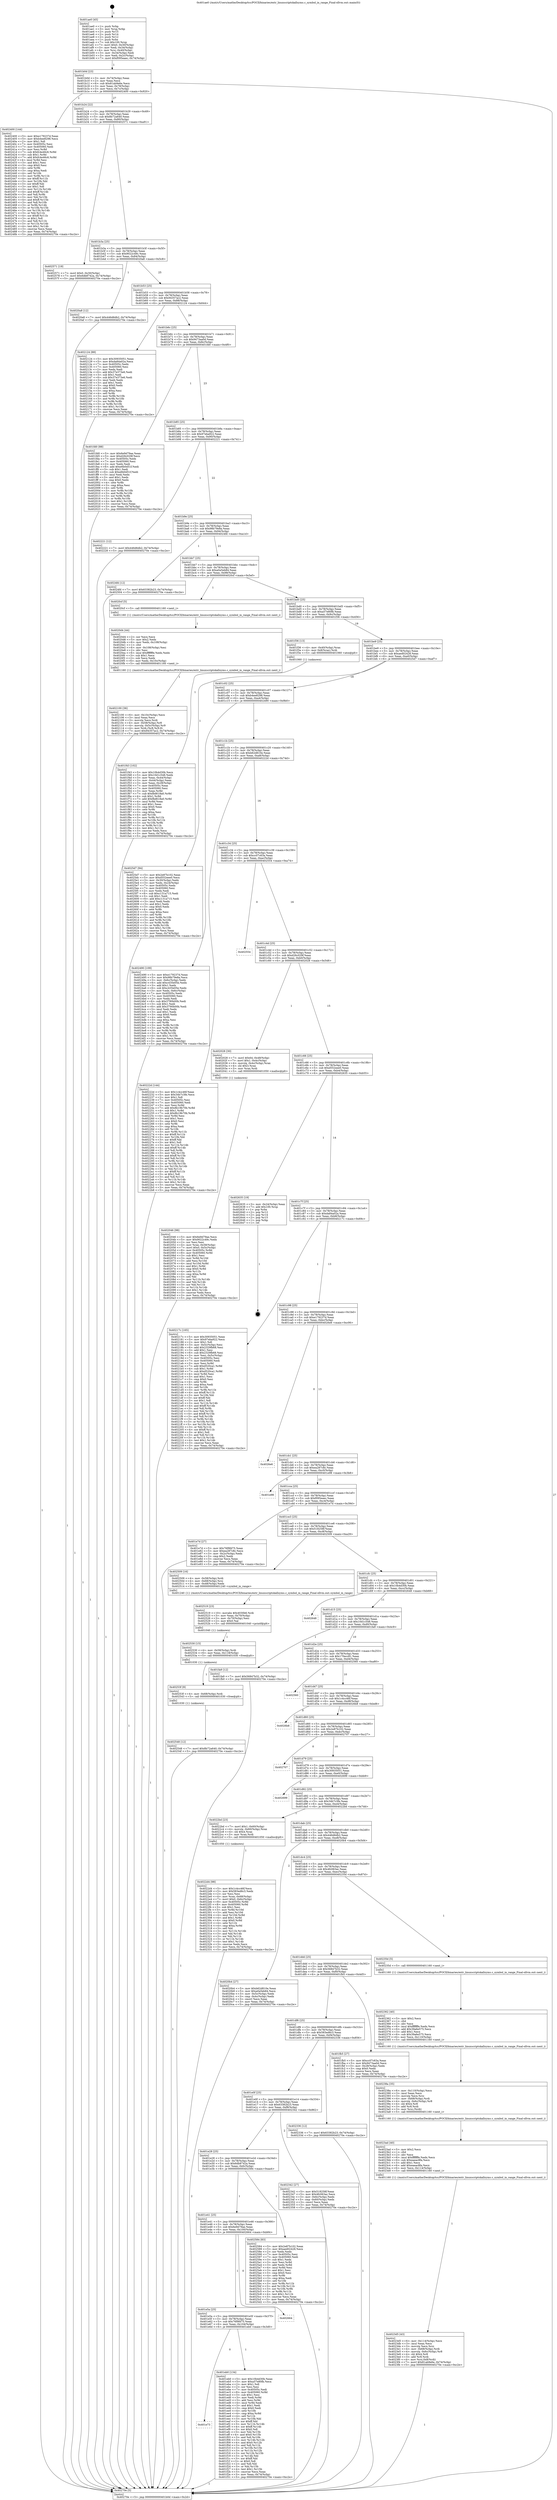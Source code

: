 digraph "0x401ae0" {
  label = "0x401ae0 (/mnt/c/Users/mathe/Desktop/tcc/POCII/binaries/extr_linuxscriptskallsyms.c_symbol_in_range_Final-ollvm.out::main(0))"
  labelloc = "t"
  node[shape=record]

  Entry [label="",width=0.3,height=0.3,shape=circle,fillcolor=black,style=filled]
  "0x401b0d" [label="{
     0x401b0d [23]\l
     | [instrs]\l
     &nbsp;&nbsp;0x401b0d \<+3\>: mov -0x74(%rbp),%eax\l
     &nbsp;&nbsp;0x401b10 \<+2\>: mov %eax,%ecx\l
     &nbsp;&nbsp;0x401b12 \<+6\>: sub $0x81ab9e6e,%ecx\l
     &nbsp;&nbsp;0x401b18 \<+3\>: mov %eax,-0x78(%rbp)\l
     &nbsp;&nbsp;0x401b1b \<+3\>: mov %ecx,-0x7c(%rbp)\l
     &nbsp;&nbsp;0x401b1e \<+6\>: je 0000000000402400 \<main+0x920\>\l
  }"]
  "0x402400" [label="{
     0x402400 [144]\l
     | [instrs]\l
     &nbsp;&nbsp;0x402400 \<+5\>: mov $0xe179237d,%eax\l
     &nbsp;&nbsp;0x402405 \<+5\>: mov $0xb4ee8298,%ecx\l
     &nbsp;&nbsp;0x40240a \<+2\>: mov $0x1,%dl\l
     &nbsp;&nbsp;0x40240c \<+7\>: mov 0x40505c,%esi\l
     &nbsp;&nbsp;0x402413 \<+7\>: mov 0x405060,%edi\l
     &nbsp;&nbsp;0x40241a \<+3\>: mov %esi,%r8d\l
     &nbsp;&nbsp;0x40241d \<+7\>: sub $0xfc4e46c6,%r8d\l
     &nbsp;&nbsp;0x402424 \<+4\>: sub $0x1,%r8d\l
     &nbsp;&nbsp;0x402428 \<+7\>: add $0xfc4e46c6,%r8d\l
     &nbsp;&nbsp;0x40242f \<+4\>: imul %r8d,%esi\l
     &nbsp;&nbsp;0x402433 \<+3\>: and $0x1,%esi\l
     &nbsp;&nbsp;0x402436 \<+3\>: cmp $0x0,%esi\l
     &nbsp;&nbsp;0x402439 \<+4\>: sete %r9b\l
     &nbsp;&nbsp;0x40243d \<+3\>: cmp $0xa,%edi\l
     &nbsp;&nbsp;0x402440 \<+4\>: setl %r10b\l
     &nbsp;&nbsp;0x402444 \<+3\>: mov %r9b,%r11b\l
     &nbsp;&nbsp;0x402447 \<+4\>: xor $0xff,%r11b\l
     &nbsp;&nbsp;0x40244b \<+3\>: mov %r10b,%bl\l
     &nbsp;&nbsp;0x40244e \<+3\>: xor $0xff,%bl\l
     &nbsp;&nbsp;0x402451 \<+3\>: xor $0x1,%dl\l
     &nbsp;&nbsp;0x402454 \<+3\>: mov %r11b,%r14b\l
     &nbsp;&nbsp;0x402457 \<+4\>: and $0xff,%r14b\l
     &nbsp;&nbsp;0x40245b \<+3\>: and %dl,%r9b\l
     &nbsp;&nbsp;0x40245e \<+3\>: mov %bl,%r15b\l
     &nbsp;&nbsp;0x402461 \<+4\>: and $0xff,%r15b\l
     &nbsp;&nbsp;0x402465 \<+3\>: and %dl,%r10b\l
     &nbsp;&nbsp;0x402468 \<+3\>: or %r9b,%r14b\l
     &nbsp;&nbsp;0x40246b \<+3\>: or %r10b,%r15b\l
     &nbsp;&nbsp;0x40246e \<+3\>: xor %r15b,%r14b\l
     &nbsp;&nbsp;0x402471 \<+3\>: or %bl,%r11b\l
     &nbsp;&nbsp;0x402474 \<+4\>: xor $0xff,%r11b\l
     &nbsp;&nbsp;0x402478 \<+3\>: or $0x1,%dl\l
     &nbsp;&nbsp;0x40247b \<+3\>: and %dl,%r11b\l
     &nbsp;&nbsp;0x40247e \<+3\>: or %r11b,%r14b\l
     &nbsp;&nbsp;0x402481 \<+4\>: test $0x1,%r14b\l
     &nbsp;&nbsp;0x402485 \<+3\>: cmovne %ecx,%eax\l
     &nbsp;&nbsp;0x402488 \<+3\>: mov %eax,-0x74(%rbp)\l
     &nbsp;&nbsp;0x40248b \<+5\>: jmp 000000000040270e \<main+0xc2e\>\l
  }"]
  "0x401b24" [label="{
     0x401b24 [22]\l
     | [instrs]\l
     &nbsp;&nbsp;0x401b24 \<+5\>: jmp 0000000000401b29 \<main+0x49\>\l
     &nbsp;&nbsp;0x401b29 \<+3\>: mov -0x78(%rbp),%eax\l
     &nbsp;&nbsp;0x401b2c \<+5\>: sub $0x8b72a640,%eax\l
     &nbsp;&nbsp;0x401b31 \<+3\>: mov %eax,-0x80(%rbp)\l
     &nbsp;&nbsp;0x401b34 \<+6\>: je 0000000000402571 \<main+0xa91\>\l
  }"]
  Exit [label="",width=0.3,height=0.3,shape=circle,fillcolor=black,style=filled,peripheries=2]
  "0x402571" [label="{
     0x402571 [19]\l
     | [instrs]\l
     &nbsp;&nbsp;0x402571 \<+7\>: movl $0x0,-0x30(%rbp)\l
     &nbsp;&nbsp;0x402578 \<+7\>: movl $0x6db8742a,-0x74(%rbp)\l
     &nbsp;&nbsp;0x40257f \<+5\>: jmp 000000000040270e \<main+0xc2e\>\l
  }"]
  "0x401b3a" [label="{
     0x401b3a [25]\l
     | [instrs]\l
     &nbsp;&nbsp;0x401b3a \<+5\>: jmp 0000000000401b3f \<main+0x5f\>\l
     &nbsp;&nbsp;0x401b3f \<+3\>: mov -0x78(%rbp),%eax\l
     &nbsp;&nbsp;0x401b42 \<+5\>: sub $0x9022c49c,%eax\l
     &nbsp;&nbsp;0x401b47 \<+6\>: mov %eax,-0x84(%rbp)\l
     &nbsp;&nbsp;0x401b4d \<+6\>: je 00000000004020a8 \<main+0x5c8\>\l
  }"]
  "0x402548" [label="{
     0x402548 [12]\l
     | [instrs]\l
     &nbsp;&nbsp;0x402548 \<+7\>: movl $0x8b72a640,-0x74(%rbp)\l
     &nbsp;&nbsp;0x40254f \<+5\>: jmp 000000000040270e \<main+0xc2e\>\l
  }"]
  "0x4020a8" [label="{
     0x4020a8 [12]\l
     | [instrs]\l
     &nbsp;&nbsp;0x4020a8 \<+7\>: movl $0x446d6db2,-0x74(%rbp)\l
     &nbsp;&nbsp;0x4020af \<+5\>: jmp 000000000040270e \<main+0xc2e\>\l
  }"]
  "0x401b53" [label="{
     0x401b53 [25]\l
     | [instrs]\l
     &nbsp;&nbsp;0x401b53 \<+5\>: jmp 0000000000401b58 \<main+0x78\>\l
     &nbsp;&nbsp;0x401b58 \<+3\>: mov -0x78(%rbp),%eax\l
     &nbsp;&nbsp;0x401b5b \<+5\>: sub $0x94357ac2,%eax\l
     &nbsp;&nbsp;0x401b60 \<+6\>: mov %eax,-0x88(%rbp)\l
     &nbsp;&nbsp;0x401b66 \<+6\>: je 0000000000402124 \<main+0x644\>\l
  }"]
  "0x40253f" [label="{
     0x40253f [9]\l
     | [instrs]\l
     &nbsp;&nbsp;0x40253f \<+4\>: mov -0x68(%rbp),%rdi\l
     &nbsp;&nbsp;0x402543 \<+5\>: call 0000000000401030 \<free@plt\>\l
     | [calls]\l
     &nbsp;&nbsp;0x401030 \{1\} (unknown)\l
  }"]
  "0x402124" [label="{
     0x402124 [88]\l
     | [instrs]\l
     &nbsp;&nbsp;0x402124 \<+5\>: mov $0x30935051,%eax\l
     &nbsp;&nbsp;0x402129 \<+5\>: mov $0xda84a02a,%ecx\l
     &nbsp;&nbsp;0x40212e \<+7\>: mov 0x40505c,%edx\l
     &nbsp;&nbsp;0x402135 \<+7\>: mov 0x405060,%esi\l
     &nbsp;&nbsp;0x40213c \<+2\>: mov %edx,%edi\l
     &nbsp;&nbsp;0x40213e \<+6\>: add $0x37e373e6,%edi\l
     &nbsp;&nbsp;0x402144 \<+3\>: sub $0x1,%edi\l
     &nbsp;&nbsp;0x402147 \<+6\>: sub $0x37e373e6,%edi\l
     &nbsp;&nbsp;0x40214d \<+3\>: imul %edi,%edx\l
     &nbsp;&nbsp;0x402150 \<+3\>: and $0x1,%edx\l
     &nbsp;&nbsp;0x402153 \<+3\>: cmp $0x0,%edx\l
     &nbsp;&nbsp;0x402156 \<+4\>: sete %r8b\l
     &nbsp;&nbsp;0x40215a \<+3\>: cmp $0xa,%esi\l
     &nbsp;&nbsp;0x40215d \<+4\>: setl %r9b\l
     &nbsp;&nbsp;0x402161 \<+3\>: mov %r8b,%r10b\l
     &nbsp;&nbsp;0x402164 \<+3\>: and %r9b,%r10b\l
     &nbsp;&nbsp;0x402167 \<+3\>: xor %r9b,%r8b\l
     &nbsp;&nbsp;0x40216a \<+3\>: or %r8b,%r10b\l
     &nbsp;&nbsp;0x40216d \<+4\>: test $0x1,%r10b\l
     &nbsp;&nbsp;0x402171 \<+3\>: cmovne %ecx,%eax\l
     &nbsp;&nbsp;0x402174 \<+3\>: mov %eax,-0x74(%rbp)\l
     &nbsp;&nbsp;0x402177 \<+5\>: jmp 000000000040270e \<main+0xc2e\>\l
  }"]
  "0x401b6c" [label="{
     0x401b6c [25]\l
     | [instrs]\l
     &nbsp;&nbsp;0x401b6c \<+5\>: jmp 0000000000401b71 \<main+0x91\>\l
     &nbsp;&nbsp;0x401b71 \<+3\>: mov -0x78(%rbp),%eax\l
     &nbsp;&nbsp;0x401b74 \<+5\>: sub $0x9473aa0d,%eax\l
     &nbsp;&nbsp;0x401b79 \<+6\>: mov %eax,-0x8c(%rbp)\l
     &nbsp;&nbsp;0x401b7f \<+6\>: je 0000000000401fd0 \<main+0x4f0\>\l
  }"]
  "0x402530" [label="{
     0x402530 [15]\l
     | [instrs]\l
     &nbsp;&nbsp;0x402530 \<+4\>: mov -0x58(%rbp),%rdi\l
     &nbsp;&nbsp;0x402534 \<+6\>: mov %eax,-0x118(%rbp)\l
     &nbsp;&nbsp;0x40253a \<+5\>: call 0000000000401030 \<free@plt\>\l
     | [calls]\l
     &nbsp;&nbsp;0x401030 \{1\} (unknown)\l
  }"]
  "0x401fd0" [label="{
     0x401fd0 [88]\l
     | [instrs]\l
     &nbsp;&nbsp;0x401fd0 \<+5\>: mov $0x6e9d79ae,%eax\l
     &nbsp;&nbsp;0x401fd5 \<+5\>: mov $0xd26c029f,%ecx\l
     &nbsp;&nbsp;0x401fda \<+7\>: mov 0x40505c,%edx\l
     &nbsp;&nbsp;0x401fe1 \<+7\>: mov 0x405060,%esi\l
     &nbsp;&nbsp;0x401fe8 \<+2\>: mov %edx,%edi\l
     &nbsp;&nbsp;0x401fea \<+6\>: add $0xe6b0d51f,%edi\l
     &nbsp;&nbsp;0x401ff0 \<+3\>: sub $0x1,%edi\l
     &nbsp;&nbsp;0x401ff3 \<+6\>: sub $0xe6b0d51f,%edi\l
     &nbsp;&nbsp;0x401ff9 \<+3\>: imul %edi,%edx\l
     &nbsp;&nbsp;0x401ffc \<+3\>: and $0x1,%edx\l
     &nbsp;&nbsp;0x401fff \<+3\>: cmp $0x0,%edx\l
     &nbsp;&nbsp;0x402002 \<+4\>: sete %r8b\l
     &nbsp;&nbsp;0x402006 \<+3\>: cmp $0xa,%esi\l
     &nbsp;&nbsp;0x402009 \<+4\>: setl %r9b\l
     &nbsp;&nbsp;0x40200d \<+3\>: mov %r8b,%r10b\l
     &nbsp;&nbsp;0x402010 \<+3\>: and %r9b,%r10b\l
     &nbsp;&nbsp;0x402013 \<+3\>: xor %r9b,%r8b\l
     &nbsp;&nbsp;0x402016 \<+3\>: or %r8b,%r10b\l
     &nbsp;&nbsp;0x402019 \<+4\>: test $0x1,%r10b\l
     &nbsp;&nbsp;0x40201d \<+3\>: cmovne %ecx,%eax\l
     &nbsp;&nbsp;0x402020 \<+3\>: mov %eax,-0x74(%rbp)\l
     &nbsp;&nbsp;0x402023 \<+5\>: jmp 000000000040270e \<main+0xc2e\>\l
  }"]
  "0x401b85" [label="{
     0x401b85 [25]\l
     | [instrs]\l
     &nbsp;&nbsp;0x401b85 \<+5\>: jmp 0000000000401b8a \<main+0xaa\>\l
     &nbsp;&nbsp;0x401b8a \<+3\>: mov -0x78(%rbp),%eax\l
     &nbsp;&nbsp;0x401b8d \<+5\>: sub $0x97eba922,%eax\l
     &nbsp;&nbsp;0x401b92 \<+6\>: mov %eax,-0x90(%rbp)\l
     &nbsp;&nbsp;0x401b98 \<+6\>: je 0000000000402221 \<main+0x741\>\l
  }"]
  "0x402519" [label="{
     0x402519 [23]\l
     | [instrs]\l
     &nbsp;&nbsp;0x402519 \<+10\>: movabs $0x4030b6,%rdi\l
     &nbsp;&nbsp;0x402523 \<+3\>: mov %eax,-0x70(%rbp)\l
     &nbsp;&nbsp;0x402526 \<+3\>: mov -0x70(%rbp),%esi\l
     &nbsp;&nbsp;0x402529 \<+2\>: mov $0x0,%al\l
     &nbsp;&nbsp;0x40252b \<+5\>: call 0000000000401040 \<printf@plt\>\l
     | [calls]\l
     &nbsp;&nbsp;0x401040 \{1\} (unknown)\l
  }"]
  "0x402221" [label="{
     0x402221 [12]\l
     | [instrs]\l
     &nbsp;&nbsp;0x402221 \<+7\>: movl $0x446d6db2,-0x74(%rbp)\l
     &nbsp;&nbsp;0x402228 \<+5\>: jmp 000000000040270e \<main+0xc2e\>\l
  }"]
  "0x401b9e" [label="{
     0x401b9e [25]\l
     | [instrs]\l
     &nbsp;&nbsp;0x401b9e \<+5\>: jmp 0000000000401ba3 \<main+0xc3\>\l
     &nbsp;&nbsp;0x401ba3 \<+3\>: mov -0x78(%rbp),%eax\l
     &nbsp;&nbsp;0x401ba6 \<+5\>: sub $0x98b79e8a,%eax\l
     &nbsp;&nbsp;0x401bab \<+6\>: mov %eax,-0x94(%rbp)\l
     &nbsp;&nbsp;0x401bb1 \<+6\>: je 00000000004024fd \<main+0xa1d\>\l
  }"]
  "0x4023d5" [label="{
     0x4023d5 [43]\l
     | [instrs]\l
     &nbsp;&nbsp;0x4023d5 \<+6\>: mov -0x114(%rbp),%ecx\l
     &nbsp;&nbsp;0x4023db \<+3\>: imul %eax,%ecx\l
     &nbsp;&nbsp;0x4023de \<+3\>: movslq %ecx,%rsi\l
     &nbsp;&nbsp;0x4023e1 \<+4\>: mov -0x68(%rbp),%rdi\l
     &nbsp;&nbsp;0x4023e5 \<+4\>: movslq -0x6c(%rbp),%r8\l
     &nbsp;&nbsp;0x4023e9 \<+4\>: shl $0x4,%r8\l
     &nbsp;&nbsp;0x4023ed \<+3\>: add %r8,%rdi\l
     &nbsp;&nbsp;0x4023f0 \<+4\>: mov %rsi,0x8(%rdi)\l
     &nbsp;&nbsp;0x4023f4 \<+7\>: movl $0x81ab9e6e,-0x74(%rbp)\l
     &nbsp;&nbsp;0x4023fb \<+5\>: jmp 000000000040270e \<main+0xc2e\>\l
  }"]
  "0x4024fd" [label="{
     0x4024fd [12]\l
     | [instrs]\l
     &nbsp;&nbsp;0x4024fd \<+7\>: movl $0x63382b23,-0x74(%rbp)\l
     &nbsp;&nbsp;0x402504 \<+5\>: jmp 000000000040270e \<main+0xc2e\>\l
  }"]
  "0x401bb7" [label="{
     0x401bb7 [25]\l
     | [instrs]\l
     &nbsp;&nbsp;0x401bb7 \<+5\>: jmp 0000000000401bbc \<main+0xdc\>\l
     &nbsp;&nbsp;0x401bbc \<+3\>: mov -0x78(%rbp),%eax\l
     &nbsp;&nbsp;0x401bbf \<+5\>: sub $0xa0a5eb84,%eax\l
     &nbsp;&nbsp;0x401bc4 \<+6\>: mov %eax,-0x98(%rbp)\l
     &nbsp;&nbsp;0x401bca \<+6\>: je 00000000004020cf \<main+0x5ef\>\l
  }"]
  "0x4023ad" [label="{
     0x4023ad [40]\l
     | [instrs]\l
     &nbsp;&nbsp;0x4023ad \<+5\>: mov $0x2,%ecx\l
     &nbsp;&nbsp;0x4023b2 \<+1\>: cltd\l
     &nbsp;&nbsp;0x4023b3 \<+2\>: idiv %ecx\l
     &nbsp;&nbsp;0x4023b5 \<+6\>: imul $0xfffffffe,%edx,%ecx\l
     &nbsp;&nbsp;0x4023bb \<+6\>: sub $0xeaeac8fa,%ecx\l
     &nbsp;&nbsp;0x4023c1 \<+3\>: add $0x1,%ecx\l
     &nbsp;&nbsp;0x4023c4 \<+6\>: add $0xeaeac8fa,%ecx\l
     &nbsp;&nbsp;0x4023ca \<+6\>: mov %ecx,-0x114(%rbp)\l
     &nbsp;&nbsp;0x4023d0 \<+5\>: call 0000000000401160 \<next_i\>\l
     | [calls]\l
     &nbsp;&nbsp;0x401160 \{1\} (/mnt/c/Users/mathe/Desktop/tcc/POCII/binaries/extr_linuxscriptskallsyms.c_symbol_in_range_Final-ollvm.out::next_i)\l
  }"]
  "0x4020cf" [label="{
     0x4020cf [5]\l
     | [instrs]\l
     &nbsp;&nbsp;0x4020cf \<+5\>: call 0000000000401160 \<next_i\>\l
     | [calls]\l
     &nbsp;&nbsp;0x401160 \{1\} (/mnt/c/Users/mathe/Desktop/tcc/POCII/binaries/extr_linuxscriptskallsyms.c_symbol_in_range_Final-ollvm.out::next_i)\l
  }"]
  "0x401bd0" [label="{
     0x401bd0 [25]\l
     | [instrs]\l
     &nbsp;&nbsp;0x401bd0 \<+5\>: jmp 0000000000401bd5 \<main+0xf5\>\l
     &nbsp;&nbsp;0x401bd5 \<+3\>: mov -0x78(%rbp),%eax\l
     &nbsp;&nbsp;0x401bd8 \<+5\>: sub $0xa57e80fb,%eax\l
     &nbsp;&nbsp;0x401bdd \<+6\>: mov %eax,-0x9c(%rbp)\l
     &nbsp;&nbsp;0x401be3 \<+6\>: je 0000000000401f36 \<main+0x456\>\l
  }"]
  "0x40238a" [label="{
     0x40238a [35]\l
     | [instrs]\l
     &nbsp;&nbsp;0x40238a \<+6\>: mov -0x110(%rbp),%ecx\l
     &nbsp;&nbsp;0x402390 \<+3\>: imul %eax,%ecx\l
     &nbsp;&nbsp;0x402393 \<+3\>: movslq %ecx,%rsi\l
     &nbsp;&nbsp;0x402396 \<+4\>: mov -0x68(%rbp),%rdi\l
     &nbsp;&nbsp;0x40239a \<+4\>: movslq -0x6c(%rbp),%r8\l
     &nbsp;&nbsp;0x40239e \<+4\>: shl $0x4,%r8\l
     &nbsp;&nbsp;0x4023a2 \<+3\>: add %r8,%rdi\l
     &nbsp;&nbsp;0x4023a5 \<+3\>: mov %rsi,(%rdi)\l
     &nbsp;&nbsp;0x4023a8 \<+5\>: call 0000000000401160 \<next_i\>\l
     | [calls]\l
     &nbsp;&nbsp;0x401160 \{1\} (/mnt/c/Users/mathe/Desktop/tcc/POCII/binaries/extr_linuxscriptskallsyms.c_symbol_in_range_Final-ollvm.out::next_i)\l
  }"]
  "0x401f36" [label="{
     0x401f36 [13]\l
     | [instrs]\l
     &nbsp;&nbsp;0x401f36 \<+4\>: mov -0x40(%rbp),%rax\l
     &nbsp;&nbsp;0x401f3a \<+4\>: mov 0x8(%rax),%rdi\l
     &nbsp;&nbsp;0x401f3e \<+5\>: call 0000000000401060 \<atoi@plt\>\l
     | [calls]\l
     &nbsp;&nbsp;0x401060 \{1\} (unknown)\l
  }"]
  "0x401be9" [label="{
     0x401be9 [25]\l
     | [instrs]\l
     &nbsp;&nbsp;0x401be9 \<+5\>: jmp 0000000000401bee \<main+0x10e\>\l
     &nbsp;&nbsp;0x401bee \<+3\>: mov -0x78(%rbp),%eax\l
     &nbsp;&nbsp;0x401bf1 \<+5\>: sub $0xaed02428,%eax\l
     &nbsp;&nbsp;0x401bf6 \<+6\>: mov %eax,-0xa0(%rbp)\l
     &nbsp;&nbsp;0x401bfc \<+6\>: je 00000000004025d7 \<main+0xaf7\>\l
  }"]
  "0x402362" [label="{
     0x402362 [40]\l
     | [instrs]\l
     &nbsp;&nbsp;0x402362 \<+5\>: mov $0x2,%ecx\l
     &nbsp;&nbsp;0x402367 \<+1\>: cltd\l
     &nbsp;&nbsp;0x402368 \<+2\>: idiv %ecx\l
     &nbsp;&nbsp;0x40236a \<+6\>: imul $0xfffffffe,%edx,%ecx\l
     &nbsp;&nbsp;0x402370 \<+6\>: add $0x39a6e575,%ecx\l
     &nbsp;&nbsp;0x402376 \<+3\>: add $0x1,%ecx\l
     &nbsp;&nbsp;0x402379 \<+6\>: sub $0x39a6e575,%ecx\l
     &nbsp;&nbsp;0x40237f \<+6\>: mov %ecx,-0x110(%rbp)\l
     &nbsp;&nbsp;0x402385 \<+5\>: call 0000000000401160 \<next_i\>\l
     | [calls]\l
     &nbsp;&nbsp;0x401160 \{1\} (/mnt/c/Users/mathe/Desktop/tcc/POCII/binaries/extr_linuxscriptskallsyms.c_symbol_in_range_Final-ollvm.out::next_i)\l
  }"]
  "0x4025d7" [label="{
     0x4025d7 [94]\l
     | [instrs]\l
     &nbsp;&nbsp;0x4025d7 \<+5\>: mov $0x2e87b102,%eax\l
     &nbsp;&nbsp;0x4025dc \<+5\>: mov $0xd552eee0,%ecx\l
     &nbsp;&nbsp;0x4025e1 \<+3\>: mov -0x30(%rbp),%edx\l
     &nbsp;&nbsp;0x4025e4 \<+3\>: mov %edx,-0x24(%rbp)\l
     &nbsp;&nbsp;0x4025e7 \<+7\>: mov 0x40505c,%edx\l
     &nbsp;&nbsp;0x4025ee \<+7\>: mov 0x405060,%esi\l
     &nbsp;&nbsp;0x4025f5 \<+2\>: mov %edx,%edi\l
     &nbsp;&nbsp;0x4025f7 \<+6\>: sub $0xc131a715,%edi\l
     &nbsp;&nbsp;0x4025fd \<+3\>: sub $0x1,%edi\l
     &nbsp;&nbsp;0x402600 \<+6\>: add $0xc131a715,%edi\l
     &nbsp;&nbsp;0x402606 \<+3\>: imul %edi,%edx\l
     &nbsp;&nbsp;0x402609 \<+3\>: and $0x1,%edx\l
     &nbsp;&nbsp;0x40260c \<+3\>: cmp $0x0,%edx\l
     &nbsp;&nbsp;0x40260f \<+4\>: sete %r8b\l
     &nbsp;&nbsp;0x402613 \<+3\>: cmp $0xa,%esi\l
     &nbsp;&nbsp;0x402616 \<+4\>: setl %r9b\l
     &nbsp;&nbsp;0x40261a \<+3\>: mov %r8b,%r10b\l
     &nbsp;&nbsp;0x40261d \<+3\>: and %r9b,%r10b\l
     &nbsp;&nbsp;0x402620 \<+3\>: xor %r9b,%r8b\l
     &nbsp;&nbsp;0x402623 \<+3\>: or %r8b,%r10b\l
     &nbsp;&nbsp;0x402626 \<+4\>: test $0x1,%r10b\l
     &nbsp;&nbsp;0x40262a \<+3\>: cmovne %ecx,%eax\l
     &nbsp;&nbsp;0x40262d \<+3\>: mov %eax,-0x74(%rbp)\l
     &nbsp;&nbsp;0x402630 \<+5\>: jmp 000000000040270e \<main+0xc2e\>\l
  }"]
  "0x401c02" [label="{
     0x401c02 [25]\l
     | [instrs]\l
     &nbsp;&nbsp;0x401c02 \<+5\>: jmp 0000000000401c07 \<main+0x127\>\l
     &nbsp;&nbsp;0x401c07 \<+3\>: mov -0x78(%rbp),%eax\l
     &nbsp;&nbsp;0x401c0a \<+5\>: sub $0xb4ee8298,%eax\l
     &nbsp;&nbsp;0x401c0f \<+6\>: mov %eax,-0xa4(%rbp)\l
     &nbsp;&nbsp;0x401c15 \<+6\>: je 0000000000402490 \<main+0x9b0\>\l
  }"]
  "0x4022d4" [label="{
     0x4022d4 [98]\l
     | [instrs]\l
     &nbsp;&nbsp;0x4022d4 \<+5\>: mov $0x1c4cc46f,%ecx\l
     &nbsp;&nbsp;0x4022d9 \<+5\>: mov $0x583ed6c3,%edx\l
     &nbsp;&nbsp;0x4022de \<+2\>: xor %esi,%esi\l
     &nbsp;&nbsp;0x4022e0 \<+4\>: mov %rax,-0x68(%rbp)\l
     &nbsp;&nbsp;0x4022e4 \<+7\>: movl $0x0,-0x6c(%rbp)\l
     &nbsp;&nbsp;0x4022eb \<+8\>: mov 0x40505c,%r8d\l
     &nbsp;&nbsp;0x4022f3 \<+8\>: mov 0x405060,%r9d\l
     &nbsp;&nbsp;0x4022fb \<+3\>: sub $0x1,%esi\l
     &nbsp;&nbsp;0x4022fe \<+3\>: mov %r8d,%r10d\l
     &nbsp;&nbsp;0x402301 \<+3\>: add %esi,%r10d\l
     &nbsp;&nbsp;0x402304 \<+4\>: imul %r10d,%r8d\l
     &nbsp;&nbsp;0x402308 \<+4\>: and $0x1,%r8d\l
     &nbsp;&nbsp;0x40230c \<+4\>: cmp $0x0,%r8d\l
     &nbsp;&nbsp;0x402310 \<+4\>: sete %r11b\l
     &nbsp;&nbsp;0x402314 \<+4\>: cmp $0xa,%r9d\l
     &nbsp;&nbsp;0x402318 \<+3\>: setl %bl\l
     &nbsp;&nbsp;0x40231b \<+3\>: mov %r11b,%r14b\l
     &nbsp;&nbsp;0x40231e \<+3\>: and %bl,%r14b\l
     &nbsp;&nbsp;0x402321 \<+3\>: xor %bl,%r11b\l
     &nbsp;&nbsp;0x402324 \<+3\>: or %r11b,%r14b\l
     &nbsp;&nbsp;0x402327 \<+4\>: test $0x1,%r14b\l
     &nbsp;&nbsp;0x40232b \<+3\>: cmovne %edx,%ecx\l
     &nbsp;&nbsp;0x40232e \<+3\>: mov %ecx,-0x74(%rbp)\l
     &nbsp;&nbsp;0x402331 \<+5\>: jmp 000000000040270e \<main+0xc2e\>\l
  }"]
  "0x402490" [label="{
     0x402490 [109]\l
     | [instrs]\l
     &nbsp;&nbsp;0x402490 \<+5\>: mov $0xe179237d,%eax\l
     &nbsp;&nbsp;0x402495 \<+5\>: mov $0x98b79e8a,%ecx\l
     &nbsp;&nbsp;0x40249a \<+3\>: mov -0x6c(%rbp),%edx\l
     &nbsp;&nbsp;0x40249d \<+6\>: add $0xc435e05e,%edx\l
     &nbsp;&nbsp;0x4024a3 \<+3\>: add $0x1,%edx\l
     &nbsp;&nbsp;0x4024a6 \<+6\>: sub $0xc435e05e,%edx\l
     &nbsp;&nbsp;0x4024ac \<+3\>: mov %edx,-0x6c(%rbp)\l
     &nbsp;&nbsp;0x4024af \<+7\>: mov 0x40505c,%edx\l
     &nbsp;&nbsp;0x4024b6 \<+7\>: mov 0x405060,%esi\l
     &nbsp;&nbsp;0x4024bd \<+2\>: mov %edx,%edi\l
     &nbsp;&nbsp;0x4024bf \<+6\>: sub $0x3790b00b,%edi\l
     &nbsp;&nbsp;0x4024c5 \<+3\>: sub $0x1,%edi\l
     &nbsp;&nbsp;0x4024c8 \<+6\>: add $0x3790b00b,%edi\l
     &nbsp;&nbsp;0x4024ce \<+3\>: imul %edi,%edx\l
     &nbsp;&nbsp;0x4024d1 \<+3\>: and $0x1,%edx\l
     &nbsp;&nbsp;0x4024d4 \<+3\>: cmp $0x0,%edx\l
     &nbsp;&nbsp;0x4024d7 \<+4\>: sete %r8b\l
     &nbsp;&nbsp;0x4024db \<+3\>: cmp $0xa,%esi\l
     &nbsp;&nbsp;0x4024de \<+4\>: setl %r9b\l
     &nbsp;&nbsp;0x4024e2 \<+3\>: mov %r8b,%r10b\l
     &nbsp;&nbsp;0x4024e5 \<+3\>: and %r9b,%r10b\l
     &nbsp;&nbsp;0x4024e8 \<+3\>: xor %r9b,%r8b\l
     &nbsp;&nbsp;0x4024eb \<+3\>: or %r8b,%r10b\l
     &nbsp;&nbsp;0x4024ee \<+4\>: test $0x1,%r10b\l
     &nbsp;&nbsp;0x4024f2 \<+3\>: cmovne %ecx,%eax\l
     &nbsp;&nbsp;0x4024f5 \<+3\>: mov %eax,-0x74(%rbp)\l
     &nbsp;&nbsp;0x4024f8 \<+5\>: jmp 000000000040270e \<main+0xc2e\>\l
  }"]
  "0x401c1b" [label="{
     0x401c1b [25]\l
     | [instrs]\l
     &nbsp;&nbsp;0x401c1b \<+5\>: jmp 0000000000401c20 \<main+0x140\>\l
     &nbsp;&nbsp;0x401c20 \<+3\>: mov -0x78(%rbp),%eax\l
     &nbsp;&nbsp;0x401c23 \<+5\>: sub $0xb62d810e,%eax\l
     &nbsp;&nbsp;0x401c28 \<+6\>: mov %eax,-0xa8(%rbp)\l
     &nbsp;&nbsp;0x401c2e \<+6\>: je 000000000040222d \<main+0x74d\>\l
  }"]
  "0x402100" [label="{
     0x402100 [36]\l
     | [instrs]\l
     &nbsp;&nbsp;0x402100 \<+6\>: mov -0x10c(%rbp),%ecx\l
     &nbsp;&nbsp;0x402106 \<+3\>: imul %eax,%ecx\l
     &nbsp;&nbsp;0x402109 \<+3\>: movslq %ecx,%rdi\l
     &nbsp;&nbsp;0x40210c \<+4\>: mov -0x58(%rbp),%r8\l
     &nbsp;&nbsp;0x402110 \<+4\>: movslq -0x5c(%rbp),%r9\l
     &nbsp;&nbsp;0x402114 \<+4\>: mov %rdi,(%r8,%r9,8)\l
     &nbsp;&nbsp;0x402118 \<+7\>: movl $0x94357ac2,-0x74(%rbp)\l
     &nbsp;&nbsp;0x40211f \<+5\>: jmp 000000000040270e \<main+0xc2e\>\l
  }"]
  "0x40222d" [label="{
     0x40222d [144]\l
     | [instrs]\l
     &nbsp;&nbsp;0x40222d \<+5\>: mov $0x1c4cc46f,%eax\l
     &nbsp;&nbsp;0x402232 \<+5\>: mov $0x34b7c3fe,%ecx\l
     &nbsp;&nbsp;0x402237 \<+2\>: mov $0x1,%dl\l
     &nbsp;&nbsp;0x402239 \<+7\>: mov 0x40505c,%esi\l
     &nbsp;&nbsp;0x402240 \<+7\>: mov 0x405060,%edi\l
     &nbsp;&nbsp;0x402247 \<+3\>: mov %esi,%r8d\l
     &nbsp;&nbsp;0x40224a \<+7\>: add $0x8b19b70b,%r8d\l
     &nbsp;&nbsp;0x402251 \<+4\>: sub $0x1,%r8d\l
     &nbsp;&nbsp;0x402255 \<+7\>: sub $0x8b19b70b,%r8d\l
     &nbsp;&nbsp;0x40225c \<+4\>: imul %r8d,%esi\l
     &nbsp;&nbsp;0x402260 \<+3\>: and $0x1,%esi\l
     &nbsp;&nbsp;0x402263 \<+3\>: cmp $0x0,%esi\l
     &nbsp;&nbsp;0x402266 \<+4\>: sete %r9b\l
     &nbsp;&nbsp;0x40226a \<+3\>: cmp $0xa,%edi\l
     &nbsp;&nbsp;0x40226d \<+4\>: setl %r10b\l
     &nbsp;&nbsp;0x402271 \<+3\>: mov %r9b,%r11b\l
     &nbsp;&nbsp;0x402274 \<+4\>: xor $0xff,%r11b\l
     &nbsp;&nbsp;0x402278 \<+3\>: mov %r10b,%bl\l
     &nbsp;&nbsp;0x40227b \<+3\>: xor $0xff,%bl\l
     &nbsp;&nbsp;0x40227e \<+3\>: xor $0x1,%dl\l
     &nbsp;&nbsp;0x402281 \<+3\>: mov %r11b,%r14b\l
     &nbsp;&nbsp;0x402284 \<+4\>: and $0xff,%r14b\l
     &nbsp;&nbsp;0x402288 \<+3\>: and %dl,%r9b\l
     &nbsp;&nbsp;0x40228b \<+3\>: mov %bl,%r15b\l
     &nbsp;&nbsp;0x40228e \<+4\>: and $0xff,%r15b\l
     &nbsp;&nbsp;0x402292 \<+3\>: and %dl,%r10b\l
     &nbsp;&nbsp;0x402295 \<+3\>: or %r9b,%r14b\l
     &nbsp;&nbsp;0x402298 \<+3\>: or %r10b,%r15b\l
     &nbsp;&nbsp;0x40229b \<+3\>: xor %r15b,%r14b\l
     &nbsp;&nbsp;0x40229e \<+3\>: or %bl,%r11b\l
     &nbsp;&nbsp;0x4022a1 \<+4\>: xor $0xff,%r11b\l
     &nbsp;&nbsp;0x4022a5 \<+3\>: or $0x1,%dl\l
     &nbsp;&nbsp;0x4022a8 \<+3\>: and %dl,%r11b\l
     &nbsp;&nbsp;0x4022ab \<+3\>: or %r11b,%r14b\l
     &nbsp;&nbsp;0x4022ae \<+4\>: test $0x1,%r14b\l
     &nbsp;&nbsp;0x4022b2 \<+3\>: cmovne %ecx,%eax\l
     &nbsp;&nbsp;0x4022b5 \<+3\>: mov %eax,-0x74(%rbp)\l
     &nbsp;&nbsp;0x4022b8 \<+5\>: jmp 000000000040270e \<main+0xc2e\>\l
  }"]
  "0x401c34" [label="{
     0x401c34 [25]\l
     | [instrs]\l
     &nbsp;&nbsp;0x401c34 \<+5\>: jmp 0000000000401c39 \<main+0x159\>\l
     &nbsp;&nbsp;0x401c39 \<+3\>: mov -0x78(%rbp),%eax\l
     &nbsp;&nbsp;0x401c3c \<+5\>: sub $0xcc07c63a,%eax\l
     &nbsp;&nbsp;0x401c41 \<+6\>: mov %eax,-0xac(%rbp)\l
     &nbsp;&nbsp;0x401c47 \<+6\>: je 0000000000402554 \<main+0xa74\>\l
  }"]
  "0x4020d4" [label="{
     0x4020d4 [44]\l
     | [instrs]\l
     &nbsp;&nbsp;0x4020d4 \<+2\>: xor %ecx,%ecx\l
     &nbsp;&nbsp;0x4020d6 \<+5\>: mov $0x2,%edx\l
     &nbsp;&nbsp;0x4020db \<+6\>: mov %edx,-0x108(%rbp)\l
     &nbsp;&nbsp;0x4020e1 \<+1\>: cltd\l
     &nbsp;&nbsp;0x4020e2 \<+6\>: mov -0x108(%rbp),%esi\l
     &nbsp;&nbsp;0x4020e8 \<+2\>: idiv %esi\l
     &nbsp;&nbsp;0x4020ea \<+6\>: imul $0xfffffffe,%edx,%edx\l
     &nbsp;&nbsp;0x4020f0 \<+3\>: sub $0x1,%ecx\l
     &nbsp;&nbsp;0x4020f3 \<+2\>: sub %ecx,%edx\l
     &nbsp;&nbsp;0x4020f5 \<+6\>: mov %edx,-0x10c(%rbp)\l
     &nbsp;&nbsp;0x4020fb \<+5\>: call 0000000000401160 \<next_i\>\l
     | [calls]\l
     &nbsp;&nbsp;0x401160 \{1\} (/mnt/c/Users/mathe/Desktop/tcc/POCII/binaries/extr_linuxscriptskallsyms.c_symbol_in_range_Final-ollvm.out::next_i)\l
  }"]
  "0x402554" [label="{
     0x402554\l
  }", style=dashed]
  "0x401c4d" [label="{
     0x401c4d [25]\l
     | [instrs]\l
     &nbsp;&nbsp;0x401c4d \<+5\>: jmp 0000000000401c52 \<main+0x172\>\l
     &nbsp;&nbsp;0x401c52 \<+3\>: mov -0x78(%rbp),%eax\l
     &nbsp;&nbsp;0x401c55 \<+5\>: sub $0xd26c029f,%eax\l
     &nbsp;&nbsp;0x401c5a \<+6\>: mov %eax,-0xb0(%rbp)\l
     &nbsp;&nbsp;0x401c60 \<+6\>: je 0000000000402028 \<main+0x548\>\l
  }"]
  "0x402046" [label="{
     0x402046 [98]\l
     | [instrs]\l
     &nbsp;&nbsp;0x402046 \<+5\>: mov $0x6e9d79ae,%ecx\l
     &nbsp;&nbsp;0x40204b \<+5\>: mov $0x9022c49c,%edx\l
     &nbsp;&nbsp;0x402050 \<+2\>: xor %esi,%esi\l
     &nbsp;&nbsp;0x402052 \<+4\>: mov %rax,-0x58(%rbp)\l
     &nbsp;&nbsp;0x402056 \<+7\>: movl $0x0,-0x5c(%rbp)\l
     &nbsp;&nbsp;0x40205d \<+8\>: mov 0x40505c,%r8d\l
     &nbsp;&nbsp;0x402065 \<+8\>: mov 0x405060,%r9d\l
     &nbsp;&nbsp;0x40206d \<+3\>: sub $0x1,%esi\l
     &nbsp;&nbsp;0x402070 \<+3\>: mov %r8d,%r10d\l
     &nbsp;&nbsp;0x402073 \<+3\>: add %esi,%r10d\l
     &nbsp;&nbsp;0x402076 \<+4\>: imul %r10d,%r8d\l
     &nbsp;&nbsp;0x40207a \<+4\>: and $0x1,%r8d\l
     &nbsp;&nbsp;0x40207e \<+4\>: cmp $0x0,%r8d\l
     &nbsp;&nbsp;0x402082 \<+4\>: sete %r11b\l
     &nbsp;&nbsp;0x402086 \<+4\>: cmp $0xa,%r9d\l
     &nbsp;&nbsp;0x40208a \<+3\>: setl %bl\l
     &nbsp;&nbsp;0x40208d \<+3\>: mov %r11b,%r14b\l
     &nbsp;&nbsp;0x402090 \<+3\>: and %bl,%r14b\l
     &nbsp;&nbsp;0x402093 \<+3\>: xor %bl,%r11b\l
     &nbsp;&nbsp;0x402096 \<+3\>: or %r11b,%r14b\l
     &nbsp;&nbsp;0x402099 \<+4\>: test $0x1,%r14b\l
     &nbsp;&nbsp;0x40209d \<+3\>: cmovne %edx,%ecx\l
     &nbsp;&nbsp;0x4020a0 \<+3\>: mov %ecx,-0x74(%rbp)\l
     &nbsp;&nbsp;0x4020a3 \<+5\>: jmp 000000000040270e \<main+0xc2e\>\l
  }"]
  "0x402028" [label="{
     0x402028 [30]\l
     | [instrs]\l
     &nbsp;&nbsp;0x402028 \<+7\>: movl $0x64,-0x48(%rbp)\l
     &nbsp;&nbsp;0x40202f \<+7\>: movl $0x1,-0x4c(%rbp)\l
     &nbsp;&nbsp;0x402036 \<+4\>: movslq -0x4c(%rbp),%rax\l
     &nbsp;&nbsp;0x40203a \<+4\>: shl $0x3,%rax\l
     &nbsp;&nbsp;0x40203e \<+3\>: mov %rax,%rdi\l
     &nbsp;&nbsp;0x402041 \<+5\>: call 0000000000401050 \<malloc@plt\>\l
     | [calls]\l
     &nbsp;&nbsp;0x401050 \{1\} (unknown)\l
  }"]
  "0x401c66" [label="{
     0x401c66 [25]\l
     | [instrs]\l
     &nbsp;&nbsp;0x401c66 \<+5\>: jmp 0000000000401c6b \<main+0x18b\>\l
     &nbsp;&nbsp;0x401c6b \<+3\>: mov -0x78(%rbp),%eax\l
     &nbsp;&nbsp;0x401c6e \<+5\>: sub $0xd552eee0,%eax\l
     &nbsp;&nbsp;0x401c73 \<+6\>: mov %eax,-0xb4(%rbp)\l
     &nbsp;&nbsp;0x401c79 \<+6\>: je 0000000000402635 \<main+0xb55\>\l
  }"]
  "0x401f43" [label="{
     0x401f43 [102]\l
     | [instrs]\l
     &nbsp;&nbsp;0x401f43 \<+5\>: mov $0x10b4d30b,%ecx\l
     &nbsp;&nbsp;0x401f48 \<+5\>: mov $0x10d1c548,%edx\l
     &nbsp;&nbsp;0x401f4d \<+3\>: mov %eax,-0x44(%rbp)\l
     &nbsp;&nbsp;0x401f50 \<+3\>: mov -0x44(%rbp),%eax\l
     &nbsp;&nbsp;0x401f53 \<+3\>: mov %eax,-0x28(%rbp)\l
     &nbsp;&nbsp;0x401f56 \<+7\>: mov 0x40505c,%eax\l
     &nbsp;&nbsp;0x401f5d \<+7\>: mov 0x405060,%esi\l
     &nbsp;&nbsp;0x401f64 \<+3\>: mov %eax,%r8d\l
     &nbsp;&nbsp;0x401f67 \<+7\>: sub $0xfbd618a0,%r8d\l
     &nbsp;&nbsp;0x401f6e \<+4\>: sub $0x1,%r8d\l
     &nbsp;&nbsp;0x401f72 \<+7\>: add $0xfbd618a0,%r8d\l
     &nbsp;&nbsp;0x401f79 \<+4\>: imul %r8d,%eax\l
     &nbsp;&nbsp;0x401f7d \<+3\>: and $0x1,%eax\l
     &nbsp;&nbsp;0x401f80 \<+3\>: cmp $0x0,%eax\l
     &nbsp;&nbsp;0x401f83 \<+4\>: sete %r9b\l
     &nbsp;&nbsp;0x401f87 \<+3\>: cmp $0xa,%esi\l
     &nbsp;&nbsp;0x401f8a \<+4\>: setl %r10b\l
     &nbsp;&nbsp;0x401f8e \<+3\>: mov %r9b,%r11b\l
     &nbsp;&nbsp;0x401f91 \<+3\>: and %r10b,%r11b\l
     &nbsp;&nbsp;0x401f94 \<+3\>: xor %r10b,%r9b\l
     &nbsp;&nbsp;0x401f97 \<+3\>: or %r9b,%r11b\l
     &nbsp;&nbsp;0x401f9a \<+4\>: test $0x1,%r11b\l
     &nbsp;&nbsp;0x401f9e \<+3\>: cmovne %edx,%ecx\l
     &nbsp;&nbsp;0x401fa1 \<+3\>: mov %ecx,-0x74(%rbp)\l
     &nbsp;&nbsp;0x401fa4 \<+5\>: jmp 000000000040270e \<main+0xc2e\>\l
  }"]
  "0x402635" [label="{
     0x402635 [19]\l
     | [instrs]\l
     &nbsp;&nbsp;0x402635 \<+3\>: mov -0x24(%rbp),%eax\l
     &nbsp;&nbsp;0x402638 \<+7\>: add $0x100,%rsp\l
     &nbsp;&nbsp;0x40263f \<+1\>: pop %rbx\l
     &nbsp;&nbsp;0x402640 \<+2\>: pop %r12\l
     &nbsp;&nbsp;0x402642 \<+2\>: pop %r14\l
     &nbsp;&nbsp;0x402644 \<+2\>: pop %r15\l
     &nbsp;&nbsp;0x402646 \<+1\>: pop %rbp\l
     &nbsp;&nbsp;0x402647 \<+1\>: ret\l
  }"]
  "0x401c7f" [label="{
     0x401c7f [25]\l
     | [instrs]\l
     &nbsp;&nbsp;0x401c7f \<+5\>: jmp 0000000000401c84 \<main+0x1a4\>\l
     &nbsp;&nbsp;0x401c84 \<+3\>: mov -0x78(%rbp),%eax\l
     &nbsp;&nbsp;0x401c87 \<+5\>: sub $0xda84a02a,%eax\l
     &nbsp;&nbsp;0x401c8c \<+6\>: mov %eax,-0xb8(%rbp)\l
     &nbsp;&nbsp;0x401c92 \<+6\>: je 000000000040217c \<main+0x69c\>\l
  }"]
  "0x401e73" [label="{
     0x401e73\l
  }", style=dashed]
  "0x40217c" [label="{
     0x40217c [165]\l
     | [instrs]\l
     &nbsp;&nbsp;0x40217c \<+5\>: mov $0x30935051,%eax\l
     &nbsp;&nbsp;0x402181 \<+5\>: mov $0x97eba922,%ecx\l
     &nbsp;&nbsp;0x402186 \<+2\>: mov $0x1,%dl\l
     &nbsp;&nbsp;0x402188 \<+3\>: mov -0x5c(%rbp),%esi\l
     &nbsp;&nbsp;0x40218b \<+6\>: add $0x2329fb68,%esi\l
     &nbsp;&nbsp;0x402191 \<+3\>: add $0x1,%esi\l
     &nbsp;&nbsp;0x402194 \<+6\>: sub $0x2329fb68,%esi\l
     &nbsp;&nbsp;0x40219a \<+3\>: mov %esi,-0x5c(%rbp)\l
     &nbsp;&nbsp;0x40219d \<+7\>: mov 0x40505c,%esi\l
     &nbsp;&nbsp;0x4021a4 \<+7\>: mov 0x405060,%edi\l
     &nbsp;&nbsp;0x4021ab \<+3\>: mov %esi,%r8d\l
     &nbsp;&nbsp;0x4021ae \<+7\>: add $0xd520ca1,%r8d\l
     &nbsp;&nbsp;0x4021b5 \<+4\>: sub $0x1,%r8d\l
     &nbsp;&nbsp;0x4021b9 \<+7\>: sub $0xd520ca1,%r8d\l
     &nbsp;&nbsp;0x4021c0 \<+4\>: imul %r8d,%esi\l
     &nbsp;&nbsp;0x4021c4 \<+3\>: and $0x1,%esi\l
     &nbsp;&nbsp;0x4021c7 \<+3\>: cmp $0x0,%esi\l
     &nbsp;&nbsp;0x4021ca \<+4\>: sete %r9b\l
     &nbsp;&nbsp;0x4021ce \<+3\>: cmp $0xa,%edi\l
     &nbsp;&nbsp;0x4021d1 \<+4\>: setl %r10b\l
     &nbsp;&nbsp;0x4021d5 \<+3\>: mov %r9b,%r11b\l
     &nbsp;&nbsp;0x4021d8 \<+4\>: xor $0xff,%r11b\l
     &nbsp;&nbsp;0x4021dc \<+3\>: mov %r10b,%bl\l
     &nbsp;&nbsp;0x4021df \<+3\>: xor $0xff,%bl\l
     &nbsp;&nbsp;0x4021e2 \<+3\>: xor $0x1,%dl\l
     &nbsp;&nbsp;0x4021e5 \<+3\>: mov %r11b,%r14b\l
     &nbsp;&nbsp;0x4021e8 \<+4\>: and $0xff,%r14b\l
     &nbsp;&nbsp;0x4021ec \<+3\>: and %dl,%r9b\l
     &nbsp;&nbsp;0x4021ef \<+3\>: mov %bl,%r15b\l
     &nbsp;&nbsp;0x4021f2 \<+4\>: and $0xff,%r15b\l
     &nbsp;&nbsp;0x4021f6 \<+3\>: and %dl,%r10b\l
     &nbsp;&nbsp;0x4021f9 \<+3\>: or %r9b,%r14b\l
     &nbsp;&nbsp;0x4021fc \<+3\>: or %r10b,%r15b\l
     &nbsp;&nbsp;0x4021ff \<+3\>: xor %r15b,%r14b\l
     &nbsp;&nbsp;0x402202 \<+3\>: or %bl,%r11b\l
     &nbsp;&nbsp;0x402205 \<+4\>: xor $0xff,%r11b\l
     &nbsp;&nbsp;0x402209 \<+3\>: or $0x1,%dl\l
     &nbsp;&nbsp;0x40220c \<+3\>: and %dl,%r11b\l
     &nbsp;&nbsp;0x40220f \<+3\>: or %r11b,%r14b\l
     &nbsp;&nbsp;0x402212 \<+4\>: test $0x1,%r14b\l
     &nbsp;&nbsp;0x402216 \<+3\>: cmovne %ecx,%eax\l
     &nbsp;&nbsp;0x402219 \<+3\>: mov %eax,-0x74(%rbp)\l
     &nbsp;&nbsp;0x40221c \<+5\>: jmp 000000000040270e \<main+0xc2e\>\l
  }"]
  "0x401c98" [label="{
     0x401c98 [25]\l
     | [instrs]\l
     &nbsp;&nbsp;0x401c98 \<+5\>: jmp 0000000000401c9d \<main+0x1bd\>\l
     &nbsp;&nbsp;0x401c9d \<+3\>: mov -0x78(%rbp),%eax\l
     &nbsp;&nbsp;0x401ca0 \<+5\>: sub $0xe179237d,%eax\l
     &nbsp;&nbsp;0x401ca5 \<+6\>: mov %eax,-0xbc(%rbp)\l
     &nbsp;&nbsp;0x401cab \<+6\>: je 00000000004026e6 \<main+0xc06\>\l
  }"]
  "0x401eb0" [label="{
     0x401eb0 [134]\l
     | [instrs]\l
     &nbsp;&nbsp;0x401eb0 \<+5\>: mov $0x10b4d30b,%eax\l
     &nbsp;&nbsp;0x401eb5 \<+5\>: mov $0xa57e80fb,%ecx\l
     &nbsp;&nbsp;0x401eba \<+2\>: mov $0x1,%dl\l
     &nbsp;&nbsp;0x401ebc \<+2\>: xor %esi,%esi\l
     &nbsp;&nbsp;0x401ebe \<+7\>: mov 0x40505c,%edi\l
     &nbsp;&nbsp;0x401ec5 \<+8\>: mov 0x405060,%r8d\l
     &nbsp;&nbsp;0x401ecd \<+3\>: sub $0x1,%esi\l
     &nbsp;&nbsp;0x401ed0 \<+3\>: mov %edi,%r9d\l
     &nbsp;&nbsp;0x401ed3 \<+3\>: add %esi,%r9d\l
     &nbsp;&nbsp;0x401ed6 \<+4\>: imul %r9d,%edi\l
     &nbsp;&nbsp;0x401eda \<+3\>: and $0x1,%edi\l
     &nbsp;&nbsp;0x401edd \<+3\>: cmp $0x0,%edi\l
     &nbsp;&nbsp;0x401ee0 \<+4\>: sete %r10b\l
     &nbsp;&nbsp;0x401ee4 \<+4\>: cmp $0xa,%r8d\l
     &nbsp;&nbsp;0x401ee8 \<+4\>: setl %r11b\l
     &nbsp;&nbsp;0x401eec \<+3\>: mov %r10b,%bl\l
     &nbsp;&nbsp;0x401eef \<+3\>: xor $0xff,%bl\l
     &nbsp;&nbsp;0x401ef2 \<+3\>: mov %r11b,%r14b\l
     &nbsp;&nbsp;0x401ef5 \<+4\>: xor $0xff,%r14b\l
     &nbsp;&nbsp;0x401ef9 \<+3\>: xor $0x0,%dl\l
     &nbsp;&nbsp;0x401efc \<+3\>: mov %bl,%r15b\l
     &nbsp;&nbsp;0x401eff \<+4\>: and $0x0,%r15b\l
     &nbsp;&nbsp;0x401f03 \<+3\>: and %dl,%r10b\l
     &nbsp;&nbsp;0x401f06 \<+3\>: mov %r14b,%r12b\l
     &nbsp;&nbsp;0x401f09 \<+4\>: and $0x0,%r12b\l
     &nbsp;&nbsp;0x401f0d \<+3\>: and %dl,%r11b\l
     &nbsp;&nbsp;0x401f10 \<+3\>: or %r10b,%r15b\l
     &nbsp;&nbsp;0x401f13 \<+3\>: or %r11b,%r12b\l
     &nbsp;&nbsp;0x401f16 \<+3\>: xor %r12b,%r15b\l
     &nbsp;&nbsp;0x401f19 \<+3\>: or %r14b,%bl\l
     &nbsp;&nbsp;0x401f1c \<+3\>: xor $0xff,%bl\l
     &nbsp;&nbsp;0x401f1f \<+3\>: or $0x0,%dl\l
     &nbsp;&nbsp;0x401f22 \<+2\>: and %dl,%bl\l
     &nbsp;&nbsp;0x401f24 \<+3\>: or %bl,%r15b\l
     &nbsp;&nbsp;0x401f27 \<+4\>: test $0x1,%r15b\l
     &nbsp;&nbsp;0x401f2b \<+3\>: cmovne %ecx,%eax\l
     &nbsp;&nbsp;0x401f2e \<+3\>: mov %eax,-0x74(%rbp)\l
     &nbsp;&nbsp;0x401f31 \<+5\>: jmp 000000000040270e \<main+0xc2e\>\l
  }"]
  "0x4026e6" [label="{
     0x4026e6\l
  }", style=dashed]
  "0x401cb1" [label="{
     0x401cb1 [25]\l
     | [instrs]\l
     &nbsp;&nbsp;0x401cb1 \<+5\>: jmp 0000000000401cb6 \<main+0x1d6\>\l
     &nbsp;&nbsp;0x401cb6 \<+3\>: mov -0x78(%rbp),%eax\l
     &nbsp;&nbsp;0x401cb9 \<+5\>: sub $0xea287c8c,%eax\l
     &nbsp;&nbsp;0x401cbe \<+6\>: mov %eax,-0xc0(%rbp)\l
     &nbsp;&nbsp;0x401cc4 \<+6\>: je 0000000000401e98 \<main+0x3b8\>\l
  }"]
  "0x401e5a" [label="{
     0x401e5a [25]\l
     | [instrs]\l
     &nbsp;&nbsp;0x401e5a \<+5\>: jmp 0000000000401e5f \<main+0x37f\>\l
     &nbsp;&nbsp;0x401e5f \<+3\>: mov -0x78(%rbp),%eax\l
     &nbsp;&nbsp;0x401e62 \<+5\>: sub $0x76f9fd75,%eax\l
     &nbsp;&nbsp;0x401e67 \<+6\>: mov %eax,-0x104(%rbp)\l
     &nbsp;&nbsp;0x401e6d \<+6\>: je 0000000000401eb0 \<main+0x3d0\>\l
  }"]
  "0x401e98" [label="{
     0x401e98\l
  }", style=dashed]
  "0x401cca" [label="{
     0x401cca [25]\l
     | [instrs]\l
     &nbsp;&nbsp;0x401cca \<+5\>: jmp 0000000000401ccf \<main+0x1ef\>\l
     &nbsp;&nbsp;0x401ccf \<+3\>: mov -0x78(%rbp),%eax\l
     &nbsp;&nbsp;0x401cd2 \<+5\>: sub $0xf095eaec,%eax\l
     &nbsp;&nbsp;0x401cd7 \<+6\>: mov %eax,-0xc4(%rbp)\l
     &nbsp;&nbsp;0x401cdd \<+6\>: je 0000000000401e7d \<main+0x39d\>\l
  }"]
  "0x402664" [label="{
     0x402664\l
  }", style=dashed]
  "0x401e7d" [label="{
     0x401e7d [27]\l
     | [instrs]\l
     &nbsp;&nbsp;0x401e7d \<+5\>: mov $0x76f9fd75,%eax\l
     &nbsp;&nbsp;0x401e82 \<+5\>: mov $0xea287c8c,%ecx\l
     &nbsp;&nbsp;0x401e87 \<+3\>: mov -0x2c(%rbp),%edx\l
     &nbsp;&nbsp;0x401e8a \<+3\>: cmp $0x2,%edx\l
     &nbsp;&nbsp;0x401e8d \<+3\>: cmovne %ecx,%eax\l
     &nbsp;&nbsp;0x401e90 \<+3\>: mov %eax,-0x74(%rbp)\l
     &nbsp;&nbsp;0x401e93 \<+5\>: jmp 000000000040270e \<main+0xc2e\>\l
  }"]
  "0x401ce3" [label="{
     0x401ce3 [25]\l
     | [instrs]\l
     &nbsp;&nbsp;0x401ce3 \<+5\>: jmp 0000000000401ce8 \<main+0x208\>\l
     &nbsp;&nbsp;0x401ce8 \<+3\>: mov -0x78(%rbp),%eax\l
     &nbsp;&nbsp;0x401ceb \<+5\>: sub $0x518258f,%eax\l
     &nbsp;&nbsp;0x401cf0 \<+6\>: mov %eax,-0xc8(%rbp)\l
     &nbsp;&nbsp;0x401cf6 \<+6\>: je 0000000000402509 \<main+0xa29\>\l
  }"]
  "0x40270e" [label="{
     0x40270e [5]\l
     | [instrs]\l
     &nbsp;&nbsp;0x40270e \<+5\>: jmp 0000000000401b0d \<main+0x2d\>\l
  }"]
  "0x401ae0" [label="{
     0x401ae0 [45]\l
     | [instrs]\l
     &nbsp;&nbsp;0x401ae0 \<+1\>: push %rbp\l
     &nbsp;&nbsp;0x401ae1 \<+3\>: mov %rsp,%rbp\l
     &nbsp;&nbsp;0x401ae4 \<+2\>: push %r15\l
     &nbsp;&nbsp;0x401ae6 \<+2\>: push %r14\l
     &nbsp;&nbsp;0x401ae8 \<+2\>: push %r12\l
     &nbsp;&nbsp;0x401aea \<+1\>: push %rbx\l
     &nbsp;&nbsp;0x401aeb \<+7\>: sub $0x100,%rsp\l
     &nbsp;&nbsp;0x401af2 \<+7\>: movl $0x0,-0x30(%rbp)\l
     &nbsp;&nbsp;0x401af9 \<+3\>: mov %edi,-0x34(%rbp)\l
     &nbsp;&nbsp;0x401afc \<+4\>: mov %rsi,-0x40(%rbp)\l
     &nbsp;&nbsp;0x401b00 \<+3\>: mov -0x34(%rbp),%edi\l
     &nbsp;&nbsp;0x401b03 \<+3\>: mov %edi,-0x2c(%rbp)\l
     &nbsp;&nbsp;0x401b06 \<+7\>: movl $0xf095eaec,-0x74(%rbp)\l
  }"]
  "0x401e41" [label="{
     0x401e41 [25]\l
     | [instrs]\l
     &nbsp;&nbsp;0x401e41 \<+5\>: jmp 0000000000401e46 \<main+0x366\>\l
     &nbsp;&nbsp;0x401e46 \<+3\>: mov -0x78(%rbp),%eax\l
     &nbsp;&nbsp;0x401e49 \<+5\>: sub $0x6e9d79ae,%eax\l
     &nbsp;&nbsp;0x401e4e \<+6\>: mov %eax,-0x100(%rbp)\l
     &nbsp;&nbsp;0x401e54 \<+6\>: je 0000000000402664 \<main+0xb84\>\l
  }"]
  "0x402509" [label="{
     0x402509 [16]\l
     | [instrs]\l
     &nbsp;&nbsp;0x402509 \<+4\>: mov -0x58(%rbp),%rdi\l
     &nbsp;&nbsp;0x40250d \<+4\>: mov -0x68(%rbp),%rsi\l
     &nbsp;&nbsp;0x402511 \<+3\>: mov -0x48(%rbp),%edx\l
     &nbsp;&nbsp;0x402514 \<+5\>: call 0000000000401240 \<symbol_in_range\>\l
     | [calls]\l
     &nbsp;&nbsp;0x401240 \{1\} (/mnt/c/Users/mathe/Desktop/tcc/POCII/binaries/extr_linuxscriptskallsyms.c_symbol_in_range_Final-ollvm.out::symbol_in_range)\l
  }"]
  "0x401cfc" [label="{
     0x401cfc [25]\l
     | [instrs]\l
     &nbsp;&nbsp;0x401cfc \<+5\>: jmp 0000000000401d01 \<main+0x221\>\l
     &nbsp;&nbsp;0x401d01 \<+3\>: mov -0x78(%rbp),%eax\l
     &nbsp;&nbsp;0x401d04 \<+5\>: sub $0x10b4d30b,%eax\l
     &nbsp;&nbsp;0x401d09 \<+6\>: mov %eax,-0xcc(%rbp)\l
     &nbsp;&nbsp;0x401d0f \<+6\>: je 0000000000402648 \<main+0xb68\>\l
  }"]
  "0x402584" [label="{
     0x402584 [83]\l
     | [instrs]\l
     &nbsp;&nbsp;0x402584 \<+5\>: mov $0x2e87b102,%eax\l
     &nbsp;&nbsp;0x402589 \<+5\>: mov $0xaed02428,%ecx\l
     &nbsp;&nbsp;0x40258e \<+2\>: xor %edx,%edx\l
     &nbsp;&nbsp;0x402590 \<+7\>: mov 0x40505c,%esi\l
     &nbsp;&nbsp;0x402597 \<+7\>: mov 0x405060,%edi\l
     &nbsp;&nbsp;0x40259e \<+3\>: sub $0x1,%edx\l
     &nbsp;&nbsp;0x4025a1 \<+3\>: mov %esi,%r8d\l
     &nbsp;&nbsp;0x4025a4 \<+3\>: add %edx,%r8d\l
     &nbsp;&nbsp;0x4025a7 \<+4\>: imul %r8d,%esi\l
     &nbsp;&nbsp;0x4025ab \<+3\>: and $0x1,%esi\l
     &nbsp;&nbsp;0x4025ae \<+3\>: cmp $0x0,%esi\l
     &nbsp;&nbsp;0x4025b1 \<+4\>: sete %r9b\l
     &nbsp;&nbsp;0x4025b5 \<+3\>: cmp $0xa,%edi\l
     &nbsp;&nbsp;0x4025b8 \<+4\>: setl %r10b\l
     &nbsp;&nbsp;0x4025bc \<+3\>: mov %r9b,%r11b\l
     &nbsp;&nbsp;0x4025bf \<+3\>: and %r10b,%r11b\l
     &nbsp;&nbsp;0x4025c2 \<+3\>: xor %r10b,%r9b\l
     &nbsp;&nbsp;0x4025c5 \<+3\>: or %r9b,%r11b\l
     &nbsp;&nbsp;0x4025c8 \<+4\>: test $0x1,%r11b\l
     &nbsp;&nbsp;0x4025cc \<+3\>: cmovne %ecx,%eax\l
     &nbsp;&nbsp;0x4025cf \<+3\>: mov %eax,-0x74(%rbp)\l
     &nbsp;&nbsp;0x4025d2 \<+5\>: jmp 000000000040270e \<main+0xc2e\>\l
  }"]
  "0x402648" [label="{
     0x402648\l
  }", style=dashed]
  "0x401d15" [label="{
     0x401d15 [25]\l
     | [instrs]\l
     &nbsp;&nbsp;0x401d15 \<+5\>: jmp 0000000000401d1a \<main+0x23a\>\l
     &nbsp;&nbsp;0x401d1a \<+3\>: mov -0x78(%rbp),%eax\l
     &nbsp;&nbsp;0x401d1d \<+5\>: sub $0x10d1c548,%eax\l
     &nbsp;&nbsp;0x401d22 \<+6\>: mov %eax,-0xd0(%rbp)\l
     &nbsp;&nbsp;0x401d28 \<+6\>: je 0000000000401fa9 \<main+0x4c9\>\l
  }"]
  "0x401e28" [label="{
     0x401e28 [25]\l
     | [instrs]\l
     &nbsp;&nbsp;0x401e28 \<+5\>: jmp 0000000000401e2d \<main+0x34d\>\l
     &nbsp;&nbsp;0x401e2d \<+3\>: mov -0x78(%rbp),%eax\l
     &nbsp;&nbsp;0x401e30 \<+5\>: sub $0x6db8742a,%eax\l
     &nbsp;&nbsp;0x401e35 \<+6\>: mov %eax,-0xfc(%rbp)\l
     &nbsp;&nbsp;0x401e3b \<+6\>: je 0000000000402584 \<main+0xaa4\>\l
  }"]
  "0x401fa9" [label="{
     0x401fa9 [12]\l
     | [instrs]\l
     &nbsp;&nbsp;0x401fa9 \<+7\>: movl $0x56847b32,-0x74(%rbp)\l
     &nbsp;&nbsp;0x401fb0 \<+5\>: jmp 000000000040270e \<main+0xc2e\>\l
  }"]
  "0x401d2e" [label="{
     0x401d2e [25]\l
     | [instrs]\l
     &nbsp;&nbsp;0x401d2e \<+5\>: jmp 0000000000401d33 \<main+0x253\>\l
     &nbsp;&nbsp;0x401d33 \<+3\>: mov -0x78(%rbp),%eax\l
     &nbsp;&nbsp;0x401d36 \<+5\>: sub $0x170ecc81,%eax\l
     &nbsp;&nbsp;0x401d3b \<+6\>: mov %eax,-0xd4(%rbp)\l
     &nbsp;&nbsp;0x401d41 \<+6\>: je 0000000000402560 \<main+0xa80\>\l
  }"]
  "0x402342" [label="{
     0x402342 [27]\l
     | [instrs]\l
     &nbsp;&nbsp;0x402342 \<+5\>: mov $0x518258f,%eax\l
     &nbsp;&nbsp;0x402347 \<+5\>: mov $0x4fc063ac,%ecx\l
     &nbsp;&nbsp;0x40234c \<+3\>: mov -0x6c(%rbp),%edx\l
     &nbsp;&nbsp;0x40234f \<+3\>: cmp -0x60(%rbp),%edx\l
     &nbsp;&nbsp;0x402352 \<+3\>: cmovl %ecx,%eax\l
     &nbsp;&nbsp;0x402355 \<+3\>: mov %eax,-0x74(%rbp)\l
     &nbsp;&nbsp;0x402358 \<+5\>: jmp 000000000040270e \<main+0xc2e\>\l
  }"]
  "0x402560" [label="{
     0x402560\l
  }", style=dashed]
  "0x401d47" [label="{
     0x401d47 [25]\l
     | [instrs]\l
     &nbsp;&nbsp;0x401d47 \<+5\>: jmp 0000000000401d4c \<main+0x26c\>\l
     &nbsp;&nbsp;0x401d4c \<+3\>: mov -0x78(%rbp),%eax\l
     &nbsp;&nbsp;0x401d4f \<+5\>: sub $0x1c4cc46f,%eax\l
     &nbsp;&nbsp;0x401d54 \<+6\>: mov %eax,-0xd8(%rbp)\l
     &nbsp;&nbsp;0x401d5a \<+6\>: je 00000000004026b8 \<main+0xbd8\>\l
  }"]
  "0x401e0f" [label="{
     0x401e0f [25]\l
     | [instrs]\l
     &nbsp;&nbsp;0x401e0f \<+5\>: jmp 0000000000401e14 \<main+0x334\>\l
     &nbsp;&nbsp;0x401e14 \<+3\>: mov -0x78(%rbp),%eax\l
     &nbsp;&nbsp;0x401e17 \<+5\>: sub $0x63382b23,%eax\l
     &nbsp;&nbsp;0x401e1c \<+6\>: mov %eax,-0xf8(%rbp)\l
     &nbsp;&nbsp;0x401e22 \<+6\>: je 0000000000402342 \<main+0x862\>\l
  }"]
  "0x4026b8" [label="{
     0x4026b8\l
  }", style=dashed]
  "0x401d60" [label="{
     0x401d60 [25]\l
     | [instrs]\l
     &nbsp;&nbsp;0x401d60 \<+5\>: jmp 0000000000401d65 \<main+0x285\>\l
     &nbsp;&nbsp;0x401d65 \<+3\>: mov -0x78(%rbp),%eax\l
     &nbsp;&nbsp;0x401d68 \<+5\>: sub $0x2e87b102,%eax\l
     &nbsp;&nbsp;0x401d6d \<+6\>: mov %eax,-0xdc(%rbp)\l
     &nbsp;&nbsp;0x401d73 \<+6\>: je 0000000000402707 \<main+0xc27\>\l
  }"]
  "0x402336" [label="{
     0x402336 [12]\l
     | [instrs]\l
     &nbsp;&nbsp;0x402336 \<+7\>: movl $0x63382b23,-0x74(%rbp)\l
     &nbsp;&nbsp;0x40233d \<+5\>: jmp 000000000040270e \<main+0xc2e\>\l
  }"]
  "0x402707" [label="{
     0x402707\l
  }", style=dashed]
  "0x401d79" [label="{
     0x401d79 [25]\l
     | [instrs]\l
     &nbsp;&nbsp;0x401d79 \<+5\>: jmp 0000000000401d7e \<main+0x29e\>\l
     &nbsp;&nbsp;0x401d7e \<+3\>: mov -0x78(%rbp),%eax\l
     &nbsp;&nbsp;0x401d81 \<+5\>: sub $0x30935051,%eax\l
     &nbsp;&nbsp;0x401d86 \<+6\>: mov %eax,-0xe0(%rbp)\l
     &nbsp;&nbsp;0x401d8c \<+6\>: je 0000000000402699 \<main+0xbb9\>\l
  }"]
  "0x401df6" [label="{
     0x401df6 [25]\l
     | [instrs]\l
     &nbsp;&nbsp;0x401df6 \<+5\>: jmp 0000000000401dfb \<main+0x31b\>\l
     &nbsp;&nbsp;0x401dfb \<+3\>: mov -0x78(%rbp),%eax\l
     &nbsp;&nbsp;0x401dfe \<+5\>: sub $0x583ed6c3,%eax\l
     &nbsp;&nbsp;0x401e03 \<+6\>: mov %eax,-0xf4(%rbp)\l
     &nbsp;&nbsp;0x401e09 \<+6\>: je 0000000000402336 \<main+0x856\>\l
  }"]
  "0x402699" [label="{
     0x402699\l
  }", style=dashed]
  "0x401d92" [label="{
     0x401d92 [25]\l
     | [instrs]\l
     &nbsp;&nbsp;0x401d92 \<+5\>: jmp 0000000000401d97 \<main+0x2b7\>\l
     &nbsp;&nbsp;0x401d97 \<+3\>: mov -0x78(%rbp),%eax\l
     &nbsp;&nbsp;0x401d9a \<+5\>: sub $0x34b7c3fe,%eax\l
     &nbsp;&nbsp;0x401d9f \<+6\>: mov %eax,-0xe4(%rbp)\l
     &nbsp;&nbsp;0x401da5 \<+6\>: je 00000000004022bd \<main+0x7dd\>\l
  }"]
  "0x401fb5" [label="{
     0x401fb5 [27]\l
     | [instrs]\l
     &nbsp;&nbsp;0x401fb5 \<+5\>: mov $0xcc07c63a,%eax\l
     &nbsp;&nbsp;0x401fba \<+5\>: mov $0x9473aa0d,%ecx\l
     &nbsp;&nbsp;0x401fbf \<+3\>: mov -0x28(%rbp),%edx\l
     &nbsp;&nbsp;0x401fc2 \<+3\>: cmp $0x0,%edx\l
     &nbsp;&nbsp;0x401fc5 \<+3\>: cmove %ecx,%eax\l
     &nbsp;&nbsp;0x401fc8 \<+3\>: mov %eax,-0x74(%rbp)\l
     &nbsp;&nbsp;0x401fcb \<+5\>: jmp 000000000040270e \<main+0xc2e\>\l
  }"]
  "0x4022bd" [label="{
     0x4022bd [23]\l
     | [instrs]\l
     &nbsp;&nbsp;0x4022bd \<+7\>: movl $0x1,-0x60(%rbp)\l
     &nbsp;&nbsp;0x4022c4 \<+4\>: movslq -0x60(%rbp),%rax\l
     &nbsp;&nbsp;0x4022c8 \<+4\>: shl $0x4,%rax\l
     &nbsp;&nbsp;0x4022cc \<+3\>: mov %rax,%rdi\l
     &nbsp;&nbsp;0x4022cf \<+5\>: call 0000000000401050 \<malloc@plt\>\l
     | [calls]\l
     &nbsp;&nbsp;0x401050 \{1\} (unknown)\l
  }"]
  "0x401dab" [label="{
     0x401dab [25]\l
     | [instrs]\l
     &nbsp;&nbsp;0x401dab \<+5\>: jmp 0000000000401db0 \<main+0x2d0\>\l
     &nbsp;&nbsp;0x401db0 \<+3\>: mov -0x78(%rbp),%eax\l
     &nbsp;&nbsp;0x401db3 \<+5\>: sub $0x446d6db2,%eax\l
     &nbsp;&nbsp;0x401db8 \<+6\>: mov %eax,-0xe8(%rbp)\l
     &nbsp;&nbsp;0x401dbe \<+6\>: je 00000000004020b4 \<main+0x5d4\>\l
  }"]
  "0x401ddd" [label="{
     0x401ddd [25]\l
     | [instrs]\l
     &nbsp;&nbsp;0x401ddd \<+5\>: jmp 0000000000401de2 \<main+0x302\>\l
     &nbsp;&nbsp;0x401de2 \<+3\>: mov -0x78(%rbp),%eax\l
     &nbsp;&nbsp;0x401de5 \<+5\>: sub $0x56847b32,%eax\l
     &nbsp;&nbsp;0x401dea \<+6\>: mov %eax,-0xf0(%rbp)\l
     &nbsp;&nbsp;0x401df0 \<+6\>: je 0000000000401fb5 \<main+0x4d5\>\l
  }"]
  "0x4020b4" [label="{
     0x4020b4 [27]\l
     | [instrs]\l
     &nbsp;&nbsp;0x4020b4 \<+5\>: mov $0xb62d810e,%eax\l
     &nbsp;&nbsp;0x4020b9 \<+5\>: mov $0xa0a5eb84,%ecx\l
     &nbsp;&nbsp;0x4020be \<+3\>: mov -0x5c(%rbp),%edx\l
     &nbsp;&nbsp;0x4020c1 \<+3\>: cmp -0x4c(%rbp),%edx\l
     &nbsp;&nbsp;0x4020c4 \<+3\>: cmovl %ecx,%eax\l
     &nbsp;&nbsp;0x4020c7 \<+3\>: mov %eax,-0x74(%rbp)\l
     &nbsp;&nbsp;0x4020ca \<+5\>: jmp 000000000040270e \<main+0xc2e\>\l
  }"]
  "0x401dc4" [label="{
     0x401dc4 [25]\l
     | [instrs]\l
     &nbsp;&nbsp;0x401dc4 \<+5\>: jmp 0000000000401dc9 \<main+0x2e9\>\l
     &nbsp;&nbsp;0x401dc9 \<+3\>: mov -0x78(%rbp),%eax\l
     &nbsp;&nbsp;0x401dcc \<+5\>: sub $0x4fc063ac,%eax\l
     &nbsp;&nbsp;0x401dd1 \<+6\>: mov %eax,-0xec(%rbp)\l
     &nbsp;&nbsp;0x401dd7 \<+6\>: je 000000000040235d \<main+0x87d\>\l
  }"]
  "0x40235d" [label="{
     0x40235d [5]\l
     | [instrs]\l
     &nbsp;&nbsp;0x40235d \<+5\>: call 0000000000401160 \<next_i\>\l
     | [calls]\l
     &nbsp;&nbsp;0x401160 \{1\} (/mnt/c/Users/mathe/Desktop/tcc/POCII/binaries/extr_linuxscriptskallsyms.c_symbol_in_range_Final-ollvm.out::next_i)\l
  }"]
  Entry -> "0x401ae0" [label=" 1"]
  "0x401b0d" -> "0x402400" [label=" 1"]
  "0x401b0d" -> "0x401b24" [label=" 27"]
  "0x402635" -> Exit [label=" 1"]
  "0x401b24" -> "0x402571" [label=" 1"]
  "0x401b24" -> "0x401b3a" [label=" 26"]
  "0x4025d7" -> "0x40270e" [label=" 1"]
  "0x401b3a" -> "0x4020a8" [label=" 1"]
  "0x401b3a" -> "0x401b53" [label=" 25"]
  "0x402584" -> "0x40270e" [label=" 1"]
  "0x401b53" -> "0x402124" [label=" 1"]
  "0x401b53" -> "0x401b6c" [label=" 24"]
  "0x402571" -> "0x40270e" [label=" 1"]
  "0x401b6c" -> "0x401fd0" [label=" 1"]
  "0x401b6c" -> "0x401b85" [label=" 23"]
  "0x402548" -> "0x40270e" [label=" 1"]
  "0x401b85" -> "0x402221" [label=" 1"]
  "0x401b85" -> "0x401b9e" [label=" 22"]
  "0x40253f" -> "0x402548" [label=" 1"]
  "0x401b9e" -> "0x4024fd" [label=" 1"]
  "0x401b9e" -> "0x401bb7" [label=" 21"]
  "0x402530" -> "0x40253f" [label=" 1"]
  "0x401bb7" -> "0x4020cf" [label=" 1"]
  "0x401bb7" -> "0x401bd0" [label=" 20"]
  "0x402519" -> "0x402530" [label=" 1"]
  "0x401bd0" -> "0x401f36" [label=" 1"]
  "0x401bd0" -> "0x401be9" [label=" 19"]
  "0x402509" -> "0x402519" [label=" 1"]
  "0x401be9" -> "0x4025d7" [label=" 1"]
  "0x401be9" -> "0x401c02" [label=" 18"]
  "0x4024fd" -> "0x40270e" [label=" 1"]
  "0x401c02" -> "0x402490" [label=" 1"]
  "0x401c02" -> "0x401c1b" [label=" 17"]
  "0x402490" -> "0x40270e" [label=" 1"]
  "0x401c1b" -> "0x40222d" [label=" 1"]
  "0x401c1b" -> "0x401c34" [label=" 16"]
  "0x402400" -> "0x40270e" [label=" 1"]
  "0x401c34" -> "0x402554" [label=" 0"]
  "0x401c34" -> "0x401c4d" [label=" 16"]
  "0x4023d5" -> "0x40270e" [label=" 1"]
  "0x401c4d" -> "0x402028" [label=" 1"]
  "0x401c4d" -> "0x401c66" [label=" 15"]
  "0x4023ad" -> "0x4023d5" [label=" 1"]
  "0x401c66" -> "0x402635" [label=" 1"]
  "0x401c66" -> "0x401c7f" [label=" 14"]
  "0x40238a" -> "0x4023ad" [label=" 1"]
  "0x401c7f" -> "0x40217c" [label=" 1"]
  "0x401c7f" -> "0x401c98" [label=" 13"]
  "0x402362" -> "0x40238a" [label=" 1"]
  "0x401c98" -> "0x4026e6" [label=" 0"]
  "0x401c98" -> "0x401cb1" [label=" 13"]
  "0x40235d" -> "0x402362" [label=" 1"]
  "0x401cb1" -> "0x401e98" [label=" 0"]
  "0x401cb1" -> "0x401cca" [label=" 13"]
  "0x402336" -> "0x40270e" [label=" 1"]
  "0x401cca" -> "0x401e7d" [label=" 1"]
  "0x401cca" -> "0x401ce3" [label=" 12"]
  "0x401e7d" -> "0x40270e" [label=" 1"]
  "0x401ae0" -> "0x401b0d" [label=" 1"]
  "0x40270e" -> "0x401b0d" [label=" 27"]
  "0x4022d4" -> "0x40270e" [label=" 1"]
  "0x401ce3" -> "0x402509" [label=" 1"]
  "0x401ce3" -> "0x401cfc" [label=" 11"]
  "0x40222d" -> "0x40270e" [label=" 1"]
  "0x401cfc" -> "0x402648" [label=" 0"]
  "0x401cfc" -> "0x401d15" [label=" 11"]
  "0x402221" -> "0x40270e" [label=" 1"]
  "0x401d15" -> "0x401fa9" [label=" 1"]
  "0x401d15" -> "0x401d2e" [label=" 10"]
  "0x402124" -> "0x40270e" [label=" 1"]
  "0x401d2e" -> "0x402560" [label=" 0"]
  "0x401d2e" -> "0x401d47" [label=" 10"]
  "0x402100" -> "0x40270e" [label=" 1"]
  "0x401d47" -> "0x4026b8" [label=" 0"]
  "0x401d47" -> "0x401d60" [label=" 10"]
  "0x4020cf" -> "0x4020d4" [label=" 1"]
  "0x401d60" -> "0x402707" [label=" 0"]
  "0x401d60" -> "0x401d79" [label=" 10"]
  "0x4020b4" -> "0x40270e" [label=" 2"]
  "0x401d79" -> "0x402699" [label=" 0"]
  "0x401d79" -> "0x401d92" [label=" 10"]
  "0x402046" -> "0x40270e" [label=" 1"]
  "0x401d92" -> "0x4022bd" [label=" 1"]
  "0x401d92" -> "0x401dab" [label=" 9"]
  "0x402028" -> "0x402046" [label=" 1"]
  "0x401dab" -> "0x4020b4" [label=" 2"]
  "0x401dab" -> "0x401dc4" [label=" 7"]
  "0x401fb5" -> "0x40270e" [label=" 1"]
  "0x401dc4" -> "0x40235d" [label=" 1"]
  "0x401dc4" -> "0x401ddd" [label=" 6"]
  "0x401fd0" -> "0x40270e" [label=" 1"]
  "0x401ddd" -> "0x401fb5" [label=" 1"]
  "0x401ddd" -> "0x401df6" [label=" 5"]
  "0x4020a8" -> "0x40270e" [label=" 1"]
  "0x401df6" -> "0x402336" [label=" 1"]
  "0x401df6" -> "0x401e0f" [label=" 4"]
  "0x4020d4" -> "0x402100" [label=" 1"]
  "0x401e0f" -> "0x402342" [label=" 2"]
  "0x401e0f" -> "0x401e28" [label=" 2"]
  "0x40217c" -> "0x40270e" [label=" 1"]
  "0x401e28" -> "0x402584" [label=" 1"]
  "0x401e28" -> "0x401e41" [label=" 1"]
  "0x4022bd" -> "0x4022d4" [label=" 1"]
  "0x401e41" -> "0x402664" [label=" 0"]
  "0x401e41" -> "0x401e5a" [label=" 1"]
  "0x402342" -> "0x40270e" [label=" 2"]
  "0x401e5a" -> "0x401eb0" [label=" 1"]
  "0x401e5a" -> "0x401e73" [label=" 0"]
  "0x401eb0" -> "0x40270e" [label=" 1"]
  "0x401f36" -> "0x401f43" [label=" 1"]
  "0x401f43" -> "0x40270e" [label=" 1"]
  "0x401fa9" -> "0x40270e" [label=" 1"]
}
